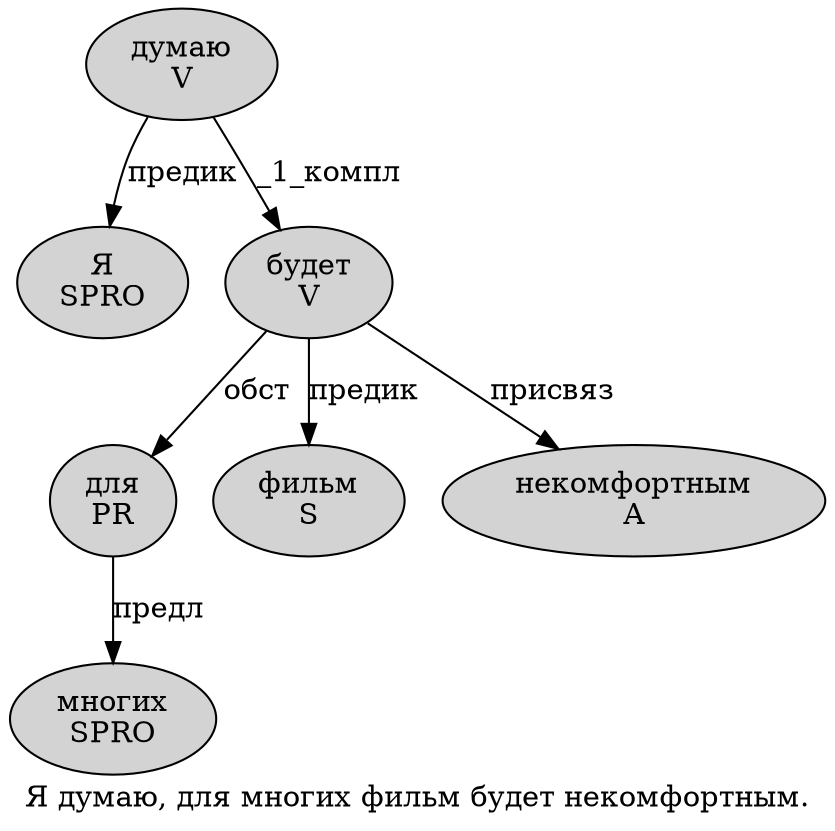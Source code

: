 digraph SENTENCE_1484 {
	graph [label="Я думаю, для многих фильм будет некомфортным."]
	node [style=filled]
		0 [label="Я
SPRO" color="" fillcolor=lightgray penwidth=1 shape=ellipse]
		1 [label="думаю
V" color="" fillcolor=lightgray penwidth=1 shape=ellipse]
		3 [label="для
PR" color="" fillcolor=lightgray penwidth=1 shape=ellipse]
		4 [label="многих
SPRO" color="" fillcolor=lightgray penwidth=1 shape=ellipse]
		5 [label="фильм
S" color="" fillcolor=lightgray penwidth=1 shape=ellipse]
		6 [label="будет
V" color="" fillcolor=lightgray penwidth=1 shape=ellipse]
		7 [label="некомфортным
A" color="" fillcolor=lightgray penwidth=1 shape=ellipse]
			1 -> 0 [label="предик"]
			1 -> 6 [label="_1_компл"]
			6 -> 3 [label="обст"]
			6 -> 5 [label="предик"]
			6 -> 7 [label="присвяз"]
			3 -> 4 [label="предл"]
}